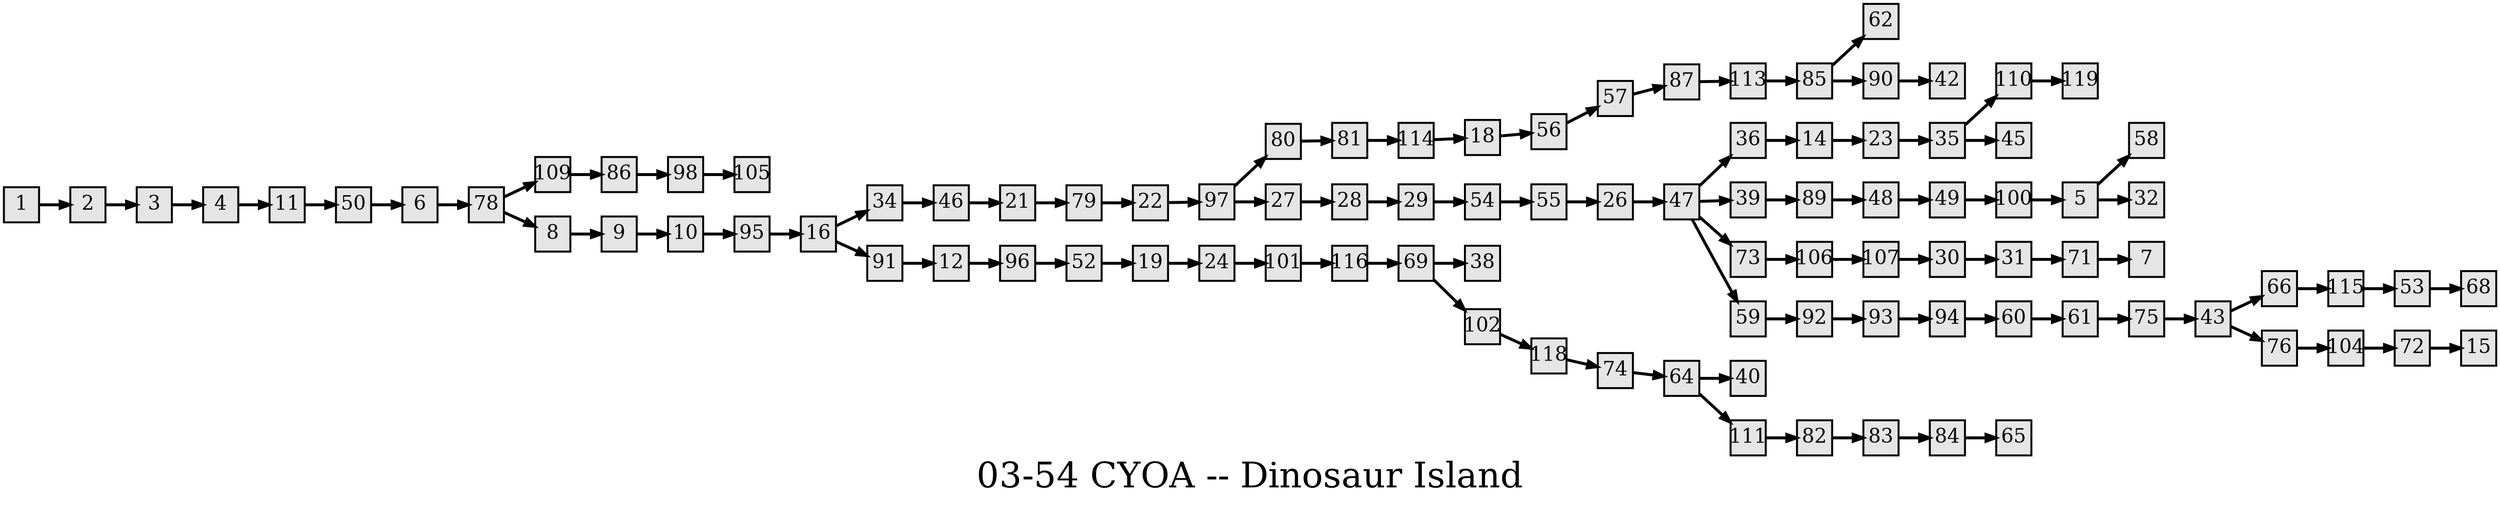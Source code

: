 digraph g{
  graph [ label="03-54 CYOA -- Dinosaur Island" rankdir=LR, ordering=out, fontsize=36, nodesep="0.35", ranksep="0.45"];
  node  [shape=rect, penwidth=2, fontsize=20, style=filled, fillcolor=grey90, margin="0,0", labelfloat=true, regular=true, fixedsize=true];
  edge  [labelfloat=true, penwidth=3, fontsize=12];

  1 -> 2;
  2 -> 3;
  3 -> 4;
  4 -> 11;
  5 -> 58;
  5 -> 32;
  6 -> 78;
  8 -> 9;
  9 -> 10;
  10 -> 95;
  11 -> 50;
  12 -> 96;
  14 -> 23;
  16 -> 34;
  16 -> 91;
  18 -> 56;
  19 -> 24;
  21 -> 79;
  22 -> 97;
  23 -> 35;
  24 -> 101;
  26 -> 47;
  27 -> 28;
  28 -> 29;
  29 -> 54;
  30 -> 31;
  31 -> 71;
  34 -> 46;
  35 -> 110;
  35 -> 45;
  36 -> 14;
  39 -> 89;
  43 -> 66;
  43 -> 76;
  46 -> 21;
  47 -> 36;
  47 -> 39;
  47 -> 73;
  47 -> 59;
  48 -> 49;
  49 -> 100;
  50 -> 6;
  52 -> 19;
  53 -> 68;
  54 -> 55;
  55 -> 26;
  56 -> 57;
  57 -> 87;
  59 -> 92;
  60 -> 61;
  61 -> 75;
  64 -> 40;
  64 -> 111;
  66 -> 115;
  69 -> 38;
  69 -> 102;
  71 -> 7;
  72 -> 15;
  73 -> 106;
  74 -> 64;
  75 -> 43;
  76 -> 104;
  78 -> 109;
  78 -> 8;
  79 -> 22;
  80 -> 81;
  81 -> 114;
  82 -> 83;
  83 -> 84;
  84 -> 65;
  85 -> 62;
  85 -> 90;
  86 -> 98;
  87 -> 113;
  89 -> 48;
  90 -> 42;
  91 -> 12;
  92 -> 93;
  93 -> 94;
  94 -> 60;
  95 -> 16;
  96 -> 52;
  97 -> 80;
  97 -> 27;
  98 -> 105;
  100 -> 5;
  101 -> 116;
  102 -> 118;
  104 -> 72;
  106 -> 107;
  107 -> 30;
  109 -> 86;
  110 -> 119;
  111 -> 82;
  113 -> 85;
  114 -> 18;
  115 -> 53;
  116 -> 69;
  118 -> 74;
}

